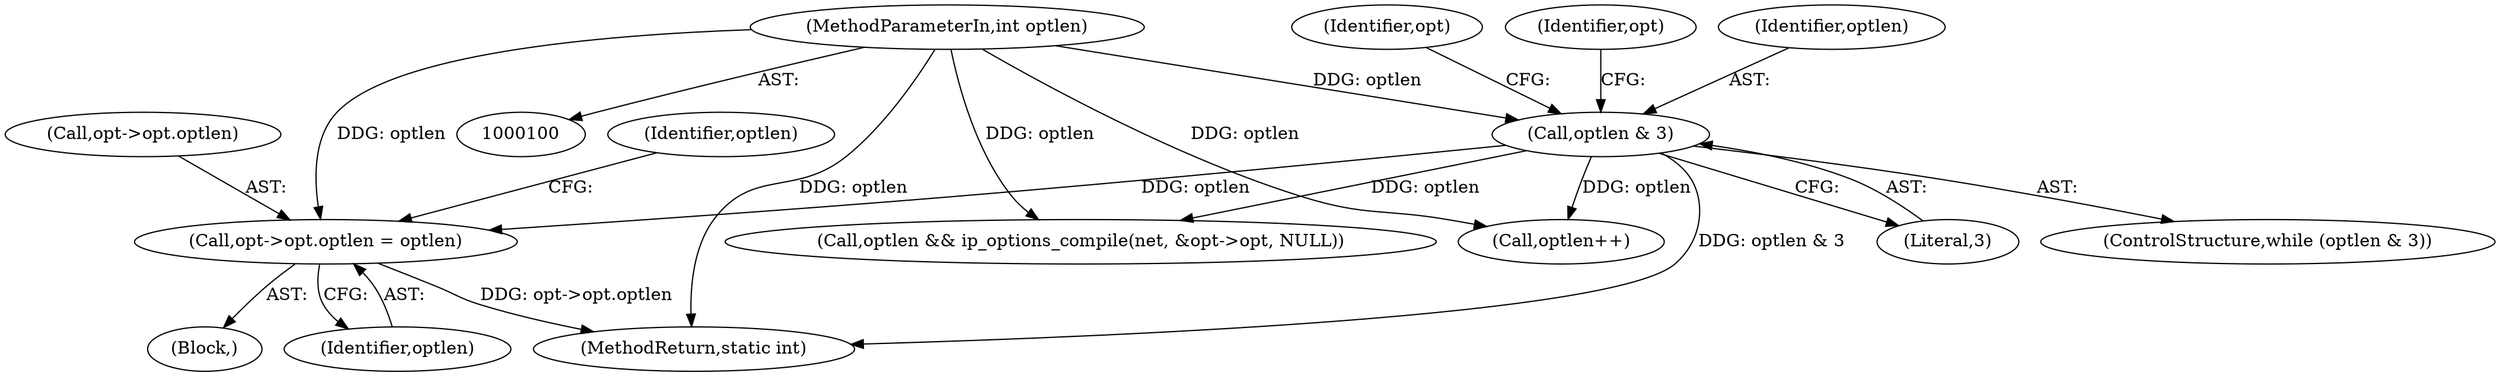 digraph "0_linux_f6d8bd051c391c1c0458a30b2a7abcd939329259_19@pointer" {
"1000120" [label="(Call,opt->opt.optlen = optlen)"];
"1000107" [label="(Call,optlen & 3)"];
"1000104" [label="(MethodParameterIn,int optlen)"];
"1000121" [label="(Call,opt->opt.optlen)"];
"1000114" [label="(Identifier,opt)"];
"1000129" [label="(Identifier,optlen)"];
"1000152" [label="(MethodReturn,static int)"];
"1000126" [label="(Identifier,optlen)"];
"1000120" [label="(Call,opt->opt.optlen = optlen)"];
"1000128" [label="(Call,optlen && ip_options_compile(net, &opt->opt, NULL))"];
"1000105" [label="(Block,)"];
"1000109" [label="(Literal,3)"];
"1000123" [label="(Identifier,opt)"];
"1000117" [label="(Call,optlen++)"];
"1000108" [label="(Identifier,optlen)"];
"1000106" [label="(ControlStructure,while (optlen & 3))"];
"1000104" [label="(MethodParameterIn,int optlen)"];
"1000107" [label="(Call,optlen & 3)"];
"1000120" -> "1000105"  [label="AST: "];
"1000120" -> "1000126"  [label="CFG: "];
"1000121" -> "1000120"  [label="AST: "];
"1000126" -> "1000120"  [label="AST: "];
"1000129" -> "1000120"  [label="CFG: "];
"1000120" -> "1000152"  [label="DDG: opt->opt.optlen"];
"1000107" -> "1000120"  [label="DDG: optlen"];
"1000104" -> "1000120"  [label="DDG: optlen"];
"1000107" -> "1000106"  [label="AST: "];
"1000107" -> "1000109"  [label="CFG: "];
"1000108" -> "1000107"  [label="AST: "];
"1000109" -> "1000107"  [label="AST: "];
"1000114" -> "1000107"  [label="CFG: "];
"1000123" -> "1000107"  [label="CFG: "];
"1000107" -> "1000152"  [label="DDG: optlen & 3"];
"1000104" -> "1000107"  [label="DDG: optlen"];
"1000107" -> "1000117"  [label="DDG: optlen"];
"1000107" -> "1000128"  [label="DDG: optlen"];
"1000104" -> "1000100"  [label="AST: "];
"1000104" -> "1000152"  [label="DDG: optlen"];
"1000104" -> "1000117"  [label="DDG: optlen"];
"1000104" -> "1000128"  [label="DDG: optlen"];
}
